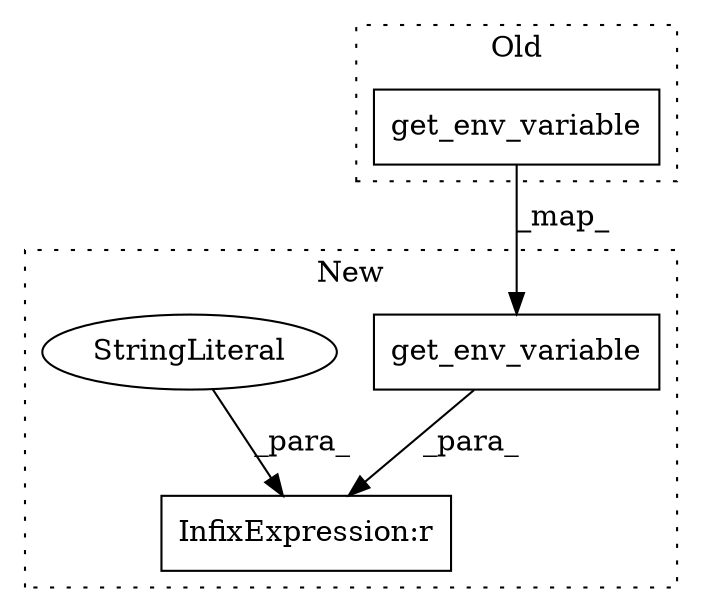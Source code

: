 digraph G {
subgraph cluster0 {
1 [label="get_env_variable" a="32" s="3488,3523" l="17,1" shape="box"];
label = "Old";
style="dotted";
}
subgraph cluster1 {
2 [label="get_env_variable" a="32" s="3489,3524" l="17,1" shape="box"];
3 [label="InfixExpression:r" a="27" s="3525" l="4" shape="box"];
4 [label="StringLiteral" a="45" s="3529" l="6" shape="ellipse"];
label = "New";
style="dotted";
}
1 -> 2 [label="_map_"];
2 -> 3 [label="_para_"];
4 -> 3 [label="_para_"];
}